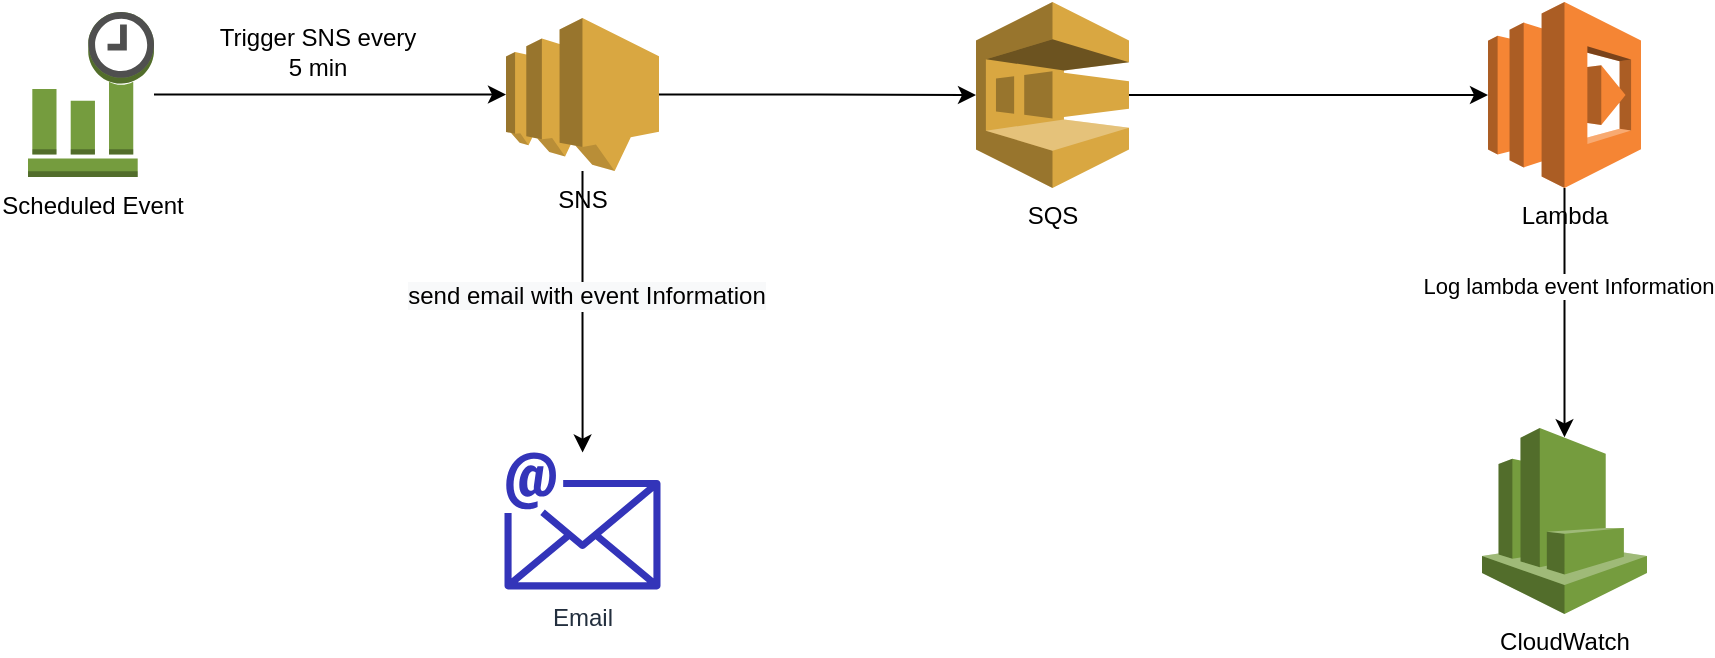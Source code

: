 <mxfile version="13.0.3" type="device"><diagram id="mmsPZnkb1fY92qKuLPXc" name="Page-1"><mxGraphModel dx="946" dy="680" grid="1" gridSize="10" guides="1" tooltips="1" connect="1" arrows="1" fold="1" page="1" pageScale="1" pageWidth="850" pageHeight="1100" math="0" shadow="0"><root><mxCell id="0"/><mxCell id="1" parent="0"/><mxCell id="fcHjG2kA95j07F9MRf6t-3" style="edgeStyle=orthogonalEdgeStyle;rounded=0;orthogonalLoop=1;jettySize=auto;html=1;" edge="1" parent="1" source="fcHjG2kA95j07F9MRf6t-1" target="fcHjG2kA95j07F9MRf6t-2"><mxGeometry relative="1" as="geometry"/></mxCell><mxCell id="fcHjG2kA95j07F9MRf6t-1" value="Scheduled Event" style="outlineConnect=0;dashed=0;verticalLabelPosition=bottom;verticalAlign=top;align=center;html=1;shape=mxgraph.aws3.event_time_based;fillColor=#759C3E;gradientColor=none;" vertex="1" parent="1"><mxGeometry x="110" y="200" width="63" height="82.5" as="geometry"/></mxCell><mxCell id="fcHjG2kA95j07F9MRf6t-6" style="edgeStyle=orthogonalEdgeStyle;rounded=0;orthogonalLoop=1;jettySize=auto;html=1;" edge="1" parent="1" source="fcHjG2kA95j07F9MRf6t-2" target="fcHjG2kA95j07F9MRf6t-12"><mxGeometry relative="1" as="geometry"><mxPoint x="387.3" y="390" as="targetPoint"/></mxGeometry></mxCell><mxCell id="fcHjG2kA95j07F9MRf6t-18" value="&lt;span style=&quot;font-size: 12px ; background-color: rgb(248 , 249 , 250)&quot;&gt;send email with event Information&lt;/span&gt;" style="edgeLabel;html=1;align=center;verticalAlign=middle;resizable=0;points=[];" vertex="1" connectable="0" parent="fcHjG2kA95j07F9MRf6t-6"><mxGeometry x="0.001" y="9" relative="1" as="geometry"><mxPoint x="-8" y="-8" as="offset"/></mxGeometry></mxCell><mxCell id="fcHjG2kA95j07F9MRf6t-8" style="edgeStyle=orthogonalEdgeStyle;rounded=0;orthogonalLoop=1;jettySize=auto;html=1;" edge="1" parent="1" source="fcHjG2kA95j07F9MRf6t-2" target="fcHjG2kA95j07F9MRf6t-7"><mxGeometry relative="1" as="geometry"/></mxCell><mxCell id="fcHjG2kA95j07F9MRf6t-2" value="SNS" style="outlineConnect=0;dashed=0;verticalLabelPosition=bottom;verticalAlign=top;align=center;html=1;shape=mxgraph.aws3.sns;fillColor=#D9A741;gradientColor=none;" vertex="1" parent="1"><mxGeometry x="349" y="203" width="76.5" height="76.5" as="geometry"/></mxCell><mxCell id="fcHjG2kA95j07F9MRf6t-10" style="edgeStyle=orthogonalEdgeStyle;rounded=0;orthogonalLoop=1;jettySize=auto;html=1;" edge="1" parent="1" source="fcHjG2kA95j07F9MRf6t-7" target="fcHjG2kA95j07F9MRf6t-9"><mxGeometry relative="1" as="geometry"/></mxCell><mxCell id="fcHjG2kA95j07F9MRf6t-7" value="SQS" style="outlineConnect=0;dashed=0;verticalLabelPosition=bottom;verticalAlign=top;align=center;html=1;shape=mxgraph.aws3.sqs;fillColor=#D9A741;gradientColor=none;" vertex="1" parent="1"><mxGeometry x="584" y="195" width="76.5" height="93" as="geometry"/></mxCell><mxCell id="fcHjG2kA95j07F9MRf6t-16" style="edgeStyle=orthogonalEdgeStyle;rounded=0;orthogonalLoop=1;jettySize=auto;html=1;entryX=0.5;entryY=0.05;entryDx=0;entryDy=0;entryPerimeter=0;" edge="1" parent="1" source="fcHjG2kA95j07F9MRf6t-9" target="fcHjG2kA95j07F9MRf6t-15"><mxGeometry relative="1" as="geometry"/></mxCell><mxCell id="fcHjG2kA95j07F9MRf6t-19" value="Log lambda event Information" style="edgeLabel;html=1;align=center;verticalAlign=middle;resizable=0;points=[];" vertex="1" connectable="0" parent="fcHjG2kA95j07F9MRf6t-16"><mxGeometry x="-0.214" y="1" relative="1" as="geometry"><mxPoint as="offset"/></mxGeometry></mxCell><mxCell id="fcHjG2kA95j07F9MRf6t-9" value="Lambda" style="outlineConnect=0;dashed=0;verticalLabelPosition=bottom;verticalAlign=top;align=center;html=1;shape=mxgraph.aws3.lambda;fillColor=#F58534;gradientColor=none;" vertex="1" parent="1"><mxGeometry x="840" y="195" width="76.5" height="93" as="geometry"/></mxCell><mxCell id="fcHjG2kA95j07F9MRf6t-12" value="Email" style="outlineConnect=0;fontColor=#232F3E;gradientColor=none;fillColor=#3334B9;strokeColor=none;dashed=0;verticalLabelPosition=bottom;verticalAlign=top;align=center;html=1;fontSize=12;fontStyle=0;aspect=fixed;pointerEvents=1;shape=mxgraph.aws4.email;" vertex="1" parent="1"><mxGeometry x="348.25" y="420" width="78" height="69" as="geometry"/></mxCell><mxCell id="fcHjG2kA95j07F9MRf6t-13" value="Trigger SNS every 5 min" style="text;html=1;strokeColor=none;fillColor=none;align=center;verticalAlign=middle;whiteSpace=wrap;rounded=0;" vertex="1" parent="1"><mxGeometry x="200" y="210" width="110" height="20" as="geometry"/></mxCell><mxCell id="fcHjG2kA95j07F9MRf6t-15" value="CloudWatch" style="outlineConnect=0;dashed=0;verticalLabelPosition=bottom;verticalAlign=top;align=center;html=1;shape=mxgraph.aws3.cloudwatch;fillColor=#759C3E;gradientColor=none;" vertex="1" parent="1"><mxGeometry x="837" y="408" width="82.5" height="93" as="geometry"/></mxCell></root></mxGraphModel></diagram></mxfile>